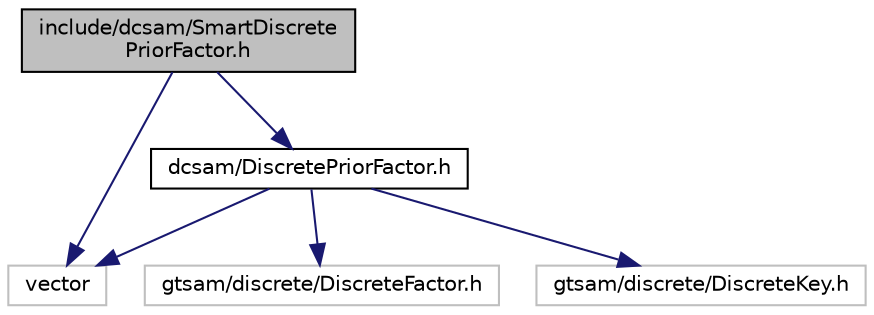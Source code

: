digraph "include/dcsam/SmartDiscretePriorFactor.h"
{
 // LATEX_PDF_SIZE
  edge [fontname="Helvetica",fontsize="10",labelfontname="Helvetica",labelfontsize="10"];
  node [fontname="Helvetica",fontsize="10",shape=record];
  Node1 [label="include/dcsam/SmartDiscrete\lPriorFactor.h",height=0.2,width=0.4,color="black", fillcolor="grey75", style="filled", fontcolor="black",tooltip="Updateable prior factor."];
  Node1 -> Node2 [color="midnightblue",fontsize="10",style="solid",fontname="Helvetica"];
  Node2 [label="vector",height=0.2,width=0.4,color="grey75", fillcolor="white", style="filled",tooltip=" "];
  Node1 -> Node3 [color="midnightblue",fontsize="10",style="solid",fontname="Helvetica"];
  Node3 [label="dcsam/DiscretePriorFactor.h",height=0.2,width=0.4,color="black", fillcolor="white", style="filled",URL="$_discrete_prior_factor_8h.html",tooltip="Discrete prior factor."];
  Node3 -> Node4 [color="midnightblue",fontsize="10",style="solid",fontname="Helvetica"];
  Node4 [label="gtsam/discrete/DiscreteFactor.h",height=0.2,width=0.4,color="grey75", fillcolor="white", style="filled",tooltip=" "];
  Node3 -> Node5 [color="midnightblue",fontsize="10",style="solid",fontname="Helvetica"];
  Node5 [label="gtsam/discrete/DiscreteKey.h",height=0.2,width=0.4,color="grey75", fillcolor="white", style="filled",tooltip=" "];
  Node3 -> Node2 [color="midnightblue",fontsize="10",style="solid",fontname="Helvetica"];
}
